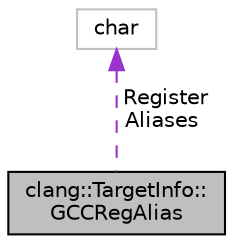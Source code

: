 digraph "clang::TargetInfo::GCCRegAlias"
{
 // LATEX_PDF_SIZE
  bgcolor="transparent";
  edge [fontname="Helvetica",fontsize="10",labelfontname="Helvetica",labelfontsize="10"];
  node [fontname="Helvetica",fontsize="10",shape=record];
  Node1 [label="clang::TargetInfo::\lGCCRegAlias",height=0.2,width=0.4,color="black", fillcolor="grey75", style="filled", fontcolor="black",tooltip=" "];
  Node2 -> Node1 [dir="back",color="darkorchid3",fontsize="10",style="dashed",label=" Register\nAliases" ,fontname="Helvetica"];
  Node2 [label="char",height=0.2,width=0.4,color="grey75",tooltip=" "];
}
